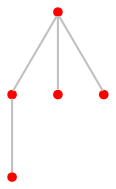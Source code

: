 graph {
	1 [color=red shape=point]
	3 [color=red shape=point]
	1 -- 3 [color=gray]
	0 [color=red shape=point]
	1 -- 0 [color=gray]
	4 [color=red shape=point]
	1 -- 4 [color=gray]
	2 [color=red shape=point]
	3 -- 2 [color=gray]
}
